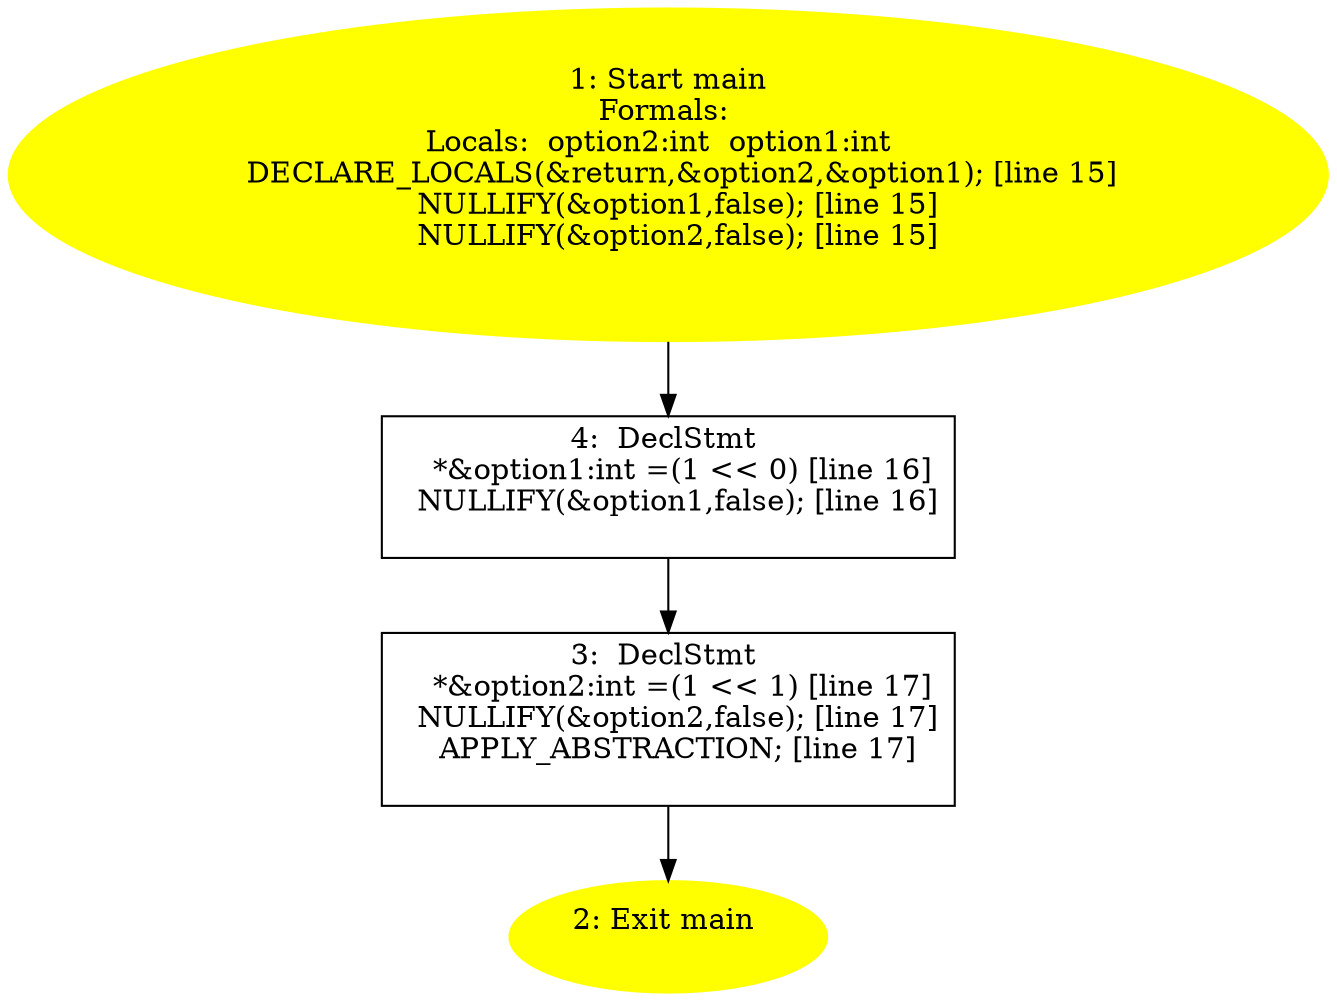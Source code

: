 digraph iCFG {
4 [label="4:  DeclStmt \n   *&option1:int =(1 << 0) [line 16]\n  NULLIFY(&option1,false); [line 16]\n " shape="box"]
	

	 4 -> 3 ;
3 [label="3:  DeclStmt \n   *&option2:int =(1 << 1) [line 17]\n  NULLIFY(&option2,false); [line 17]\n  APPLY_ABSTRACTION; [line 17]\n " shape="box"]
	

	 3 -> 2 ;
2 [label="2: Exit main \n  " color=yellow style=filled]
	

1 [label="1: Start main\nFormals: \nLocals:  option2:int  option1:int  \n   DECLARE_LOCALS(&return,&option2,&option1); [line 15]\n  NULLIFY(&option1,false); [line 15]\n  NULLIFY(&option2,false); [line 15]\n " color=yellow style=filled]
	

	 1 -> 4 ;
}
